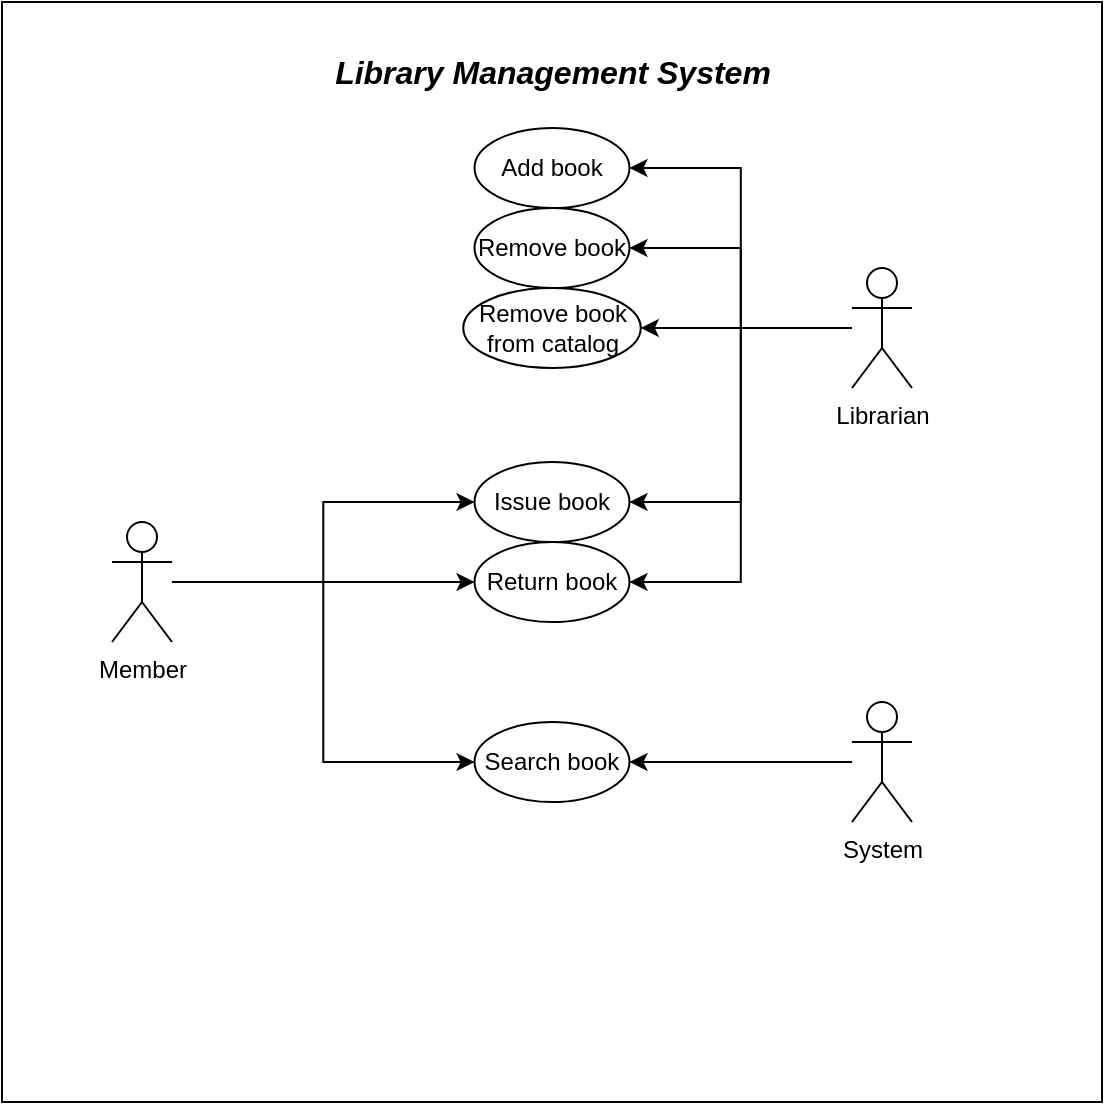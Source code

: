 <mxfile version="13.6.5" type="github">
  <diagram name="Page-1" id="e7e014a7-5840-1c2e-5031-d8a46d1fe8dd">
    <mxGraphModel dx="1038" dy="585" grid="1" gridSize="10" guides="1" tooltips="1" connect="1" arrows="1" fold="1" page="1" pageScale="1" pageWidth="1169" pageHeight="826" background="#ffffff" math="0" shadow="0">
      <root>
        <mxCell id="0" />
        <mxCell id="1" parent="0" />
        <mxCell id="glMjbdicpxm9SNAEtISa-41" value="" style="whiteSpace=wrap;html=1;aspect=fixed;" vertex="1" parent="1">
          <mxGeometry x="235" y="230" width="550" height="550" as="geometry" />
        </mxCell>
        <mxCell id="glMjbdicpxm9SNAEtISa-42" value="&lt;font face=&quot;Helvetica&quot;&gt;&lt;i&gt;&lt;font style=&quot;font-size: 16px&quot;&gt;&lt;b&gt;Library Management System&lt;/b&gt;&lt;/font&gt;&lt;/i&gt;&lt;/font&gt;" style="text;html=1;strokeColor=none;fillColor=none;align=center;verticalAlign=middle;whiteSpace=wrap;rounded=0;" vertex="1" parent="1">
          <mxGeometry x="382.5" y="240" width="255" height="50" as="geometry" />
        </mxCell>
        <mxCell id="glMjbdicpxm9SNAEtISa-65" style="edgeStyle=orthogonalEdgeStyle;rounded=0;orthogonalLoop=1;jettySize=auto;html=1;entryX=1;entryY=0.5;entryDx=0;entryDy=0;" edge="1" parent="1" source="glMjbdicpxm9SNAEtISa-45" target="glMjbdicpxm9SNAEtISa-51">
          <mxGeometry relative="1" as="geometry" />
        </mxCell>
        <mxCell id="glMjbdicpxm9SNAEtISa-66" style="edgeStyle=orthogonalEdgeStyle;rounded=0;orthogonalLoop=1;jettySize=auto;html=1;entryX=1;entryY=0.5;entryDx=0;entryDy=0;" edge="1" parent="1" source="glMjbdicpxm9SNAEtISa-45" target="glMjbdicpxm9SNAEtISa-52">
          <mxGeometry relative="1" as="geometry" />
        </mxCell>
        <mxCell id="glMjbdicpxm9SNAEtISa-67" style="edgeStyle=orthogonalEdgeStyle;rounded=0;orthogonalLoop=1;jettySize=auto;html=1;entryX=1;entryY=0.5;entryDx=0;entryDy=0;" edge="1" parent="1" source="glMjbdicpxm9SNAEtISa-45" target="glMjbdicpxm9SNAEtISa-53">
          <mxGeometry relative="1" as="geometry" />
        </mxCell>
        <mxCell id="glMjbdicpxm9SNAEtISa-74" style="edgeStyle=orthogonalEdgeStyle;rounded=0;orthogonalLoop=1;jettySize=auto;html=1;entryX=1;entryY=0.5;entryDx=0;entryDy=0;" edge="1" parent="1" source="glMjbdicpxm9SNAEtISa-45" target="glMjbdicpxm9SNAEtISa-50">
          <mxGeometry relative="1" as="geometry" />
        </mxCell>
        <mxCell id="glMjbdicpxm9SNAEtISa-75" style="edgeStyle=orthogonalEdgeStyle;rounded=0;orthogonalLoop=1;jettySize=auto;html=1;entryX=1;entryY=0.5;entryDx=0;entryDy=0;" edge="1" parent="1" source="glMjbdicpxm9SNAEtISa-45" target="glMjbdicpxm9SNAEtISa-48">
          <mxGeometry relative="1" as="geometry" />
        </mxCell>
        <mxCell id="glMjbdicpxm9SNAEtISa-45" value="&lt;div&gt;Librarian&lt;/div&gt;&lt;div&gt;&lt;br&gt;&lt;/div&gt;" style="shape=umlActor;verticalLabelPosition=bottom;verticalAlign=top;html=1;" vertex="1" parent="1">
          <mxGeometry x="660" y="363" width="30" height="60" as="geometry" />
        </mxCell>
        <mxCell id="glMjbdicpxm9SNAEtISa-60" style="edgeStyle=orthogonalEdgeStyle;rounded=0;orthogonalLoop=1;jettySize=auto;html=1;entryX=0;entryY=0.5;entryDx=0;entryDy=0;" edge="1" parent="1" source="glMjbdicpxm9SNAEtISa-47" target="glMjbdicpxm9SNAEtISa-48">
          <mxGeometry relative="1" as="geometry" />
        </mxCell>
        <mxCell id="glMjbdicpxm9SNAEtISa-62" style="edgeStyle=orthogonalEdgeStyle;rounded=0;orthogonalLoop=1;jettySize=auto;html=1;entryX=0;entryY=0.5;entryDx=0;entryDy=0;" edge="1" parent="1" source="glMjbdicpxm9SNAEtISa-47" target="glMjbdicpxm9SNAEtISa-54">
          <mxGeometry relative="1" as="geometry" />
        </mxCell>
        <mxCell id="glMjbdicpxm9SNAEtISa-71" style="edgeStyle=orthogonalEdgeStyle;rounded=0;orthogonalLoop=1;jettySize=auto;html=1;entryX=0;entryY=0.5;entryDx=0;entryDy=0;" edge="1" parent="1" source="glMjbdicpxm9SNAEtISa-47" target="glMjbdicpxm9SNAEtISa-50">
          <mxGeometry relative="1" as="geometry" />
        </mxCell>
        <mxCell id="glMjbdicpxm9SNAEtISa-47" value="&lt;div&gt;Member&lt;/div&gt;" style="shape=umlActor;verticalLabelPosition=bottom;verticalAlign=top;html=1;" vertex="1" parent="1">
          <mxGeometry x="290" y="490" width="30" height="60" as="geometry" />
        </mxCell>
        <mxCell id="glMjbdicpxm9SNAEtISa-48" value="&lt;div&gt;Issue book&lt;/div&gt;" style="ellipse;whiteSpace=wrap;html=1;" vertex="1" parent="1">
          <mxGeometry x="471.26" y="460" width="77.5" height="40" as="geometry" />
        </mxCell>
        <mxCell id="glMjbdicpxm9SNAEtISa-50" value="&lt;div&gt;Return book&lt;/div&gt;" style="ellipse;whiteSpace=wrap;html=1;" vertex="1" parent="1">
          <mxGeometry x="471.26" y="500" width="77.5" height="40" as="geometry" />
        </mxCell>
        <mxCell id="glMjbdicpxm9SNAEtISa-51" value="&lt;div&gt;Add book&lt;/div&gt;" style="ellipse;whiteSpace=wrap;html=1;" vertex="1" parent="1">
          <mxGeometry x="471.25" y="293" width="77.5" height="40" as="geometry" />
        </mxCell>
        <mxCell id="glMjbdicpxm9SNAEtISa-52" value="&lt;div&gt;Remove book&lt;/div&gt;" style="ellipse;whiteSpace=wrap;html=1;" vertex="1" parent="1">
          <mxGeometry x="471.25" y="333" width="77.5" height="40" as="geometry" />
        </mxCell>
        <mxCell id="glMjbdicpxm9SNAEtISa-53" value="&lt;div&gt;Remove book from catalog&lt;/div&gt;" style="ellipse;whiteSpace=wrap;html=1;" vertex="1" parent="1">
          <mxGeometry x="465.63" y="373" width="88.75" height="40" as="geometry" />
        </mxCell>
        <mxCell id="glMjbdicpxm9SNAEtISa-64" style="edgeStyle=orthogonalEdgeStyle;rounded=0;orthogonalLoop=1;jettySize=auto;html=1;entryX=1;entryY=0.5;entryDx=0;entryDy=0;" edge="1" parent="1" source="glMjbdicpxm9SNAEtISa-57" target="glMjbdicpxm9SNAEtISa-54">
          <mxGeometry relative="1" as="geometry" />
        </mxCell>
        <mxCell id="glMjbdicpxm9SNAEtISa-57" value="&lt;div&gt;System&lt;/div&gt;" style="shape=umlActor;verticalLabelPosition=bottom;verticalAlign=top;html=1;" vertex="1" parent="1">
          <mxGeometry x="660" y="580" width="30" height="60" as="geometry" />
        </mxCell>
        <mxCell id="glMjbdicpxm9SNAEtISa-54" value="&lt;div&gt;Search book&lt;/div&gt;" style="ellipse;whiteSpace=wrap;html=1;" vertex="1" parent="1">
          <mxGeometry x="471.26" y="590" width="77.5" height="40" as="geometry" />
        </mxCell>
      </root>
    </mxGraphModel>
  </diagram>
</mxfile>
